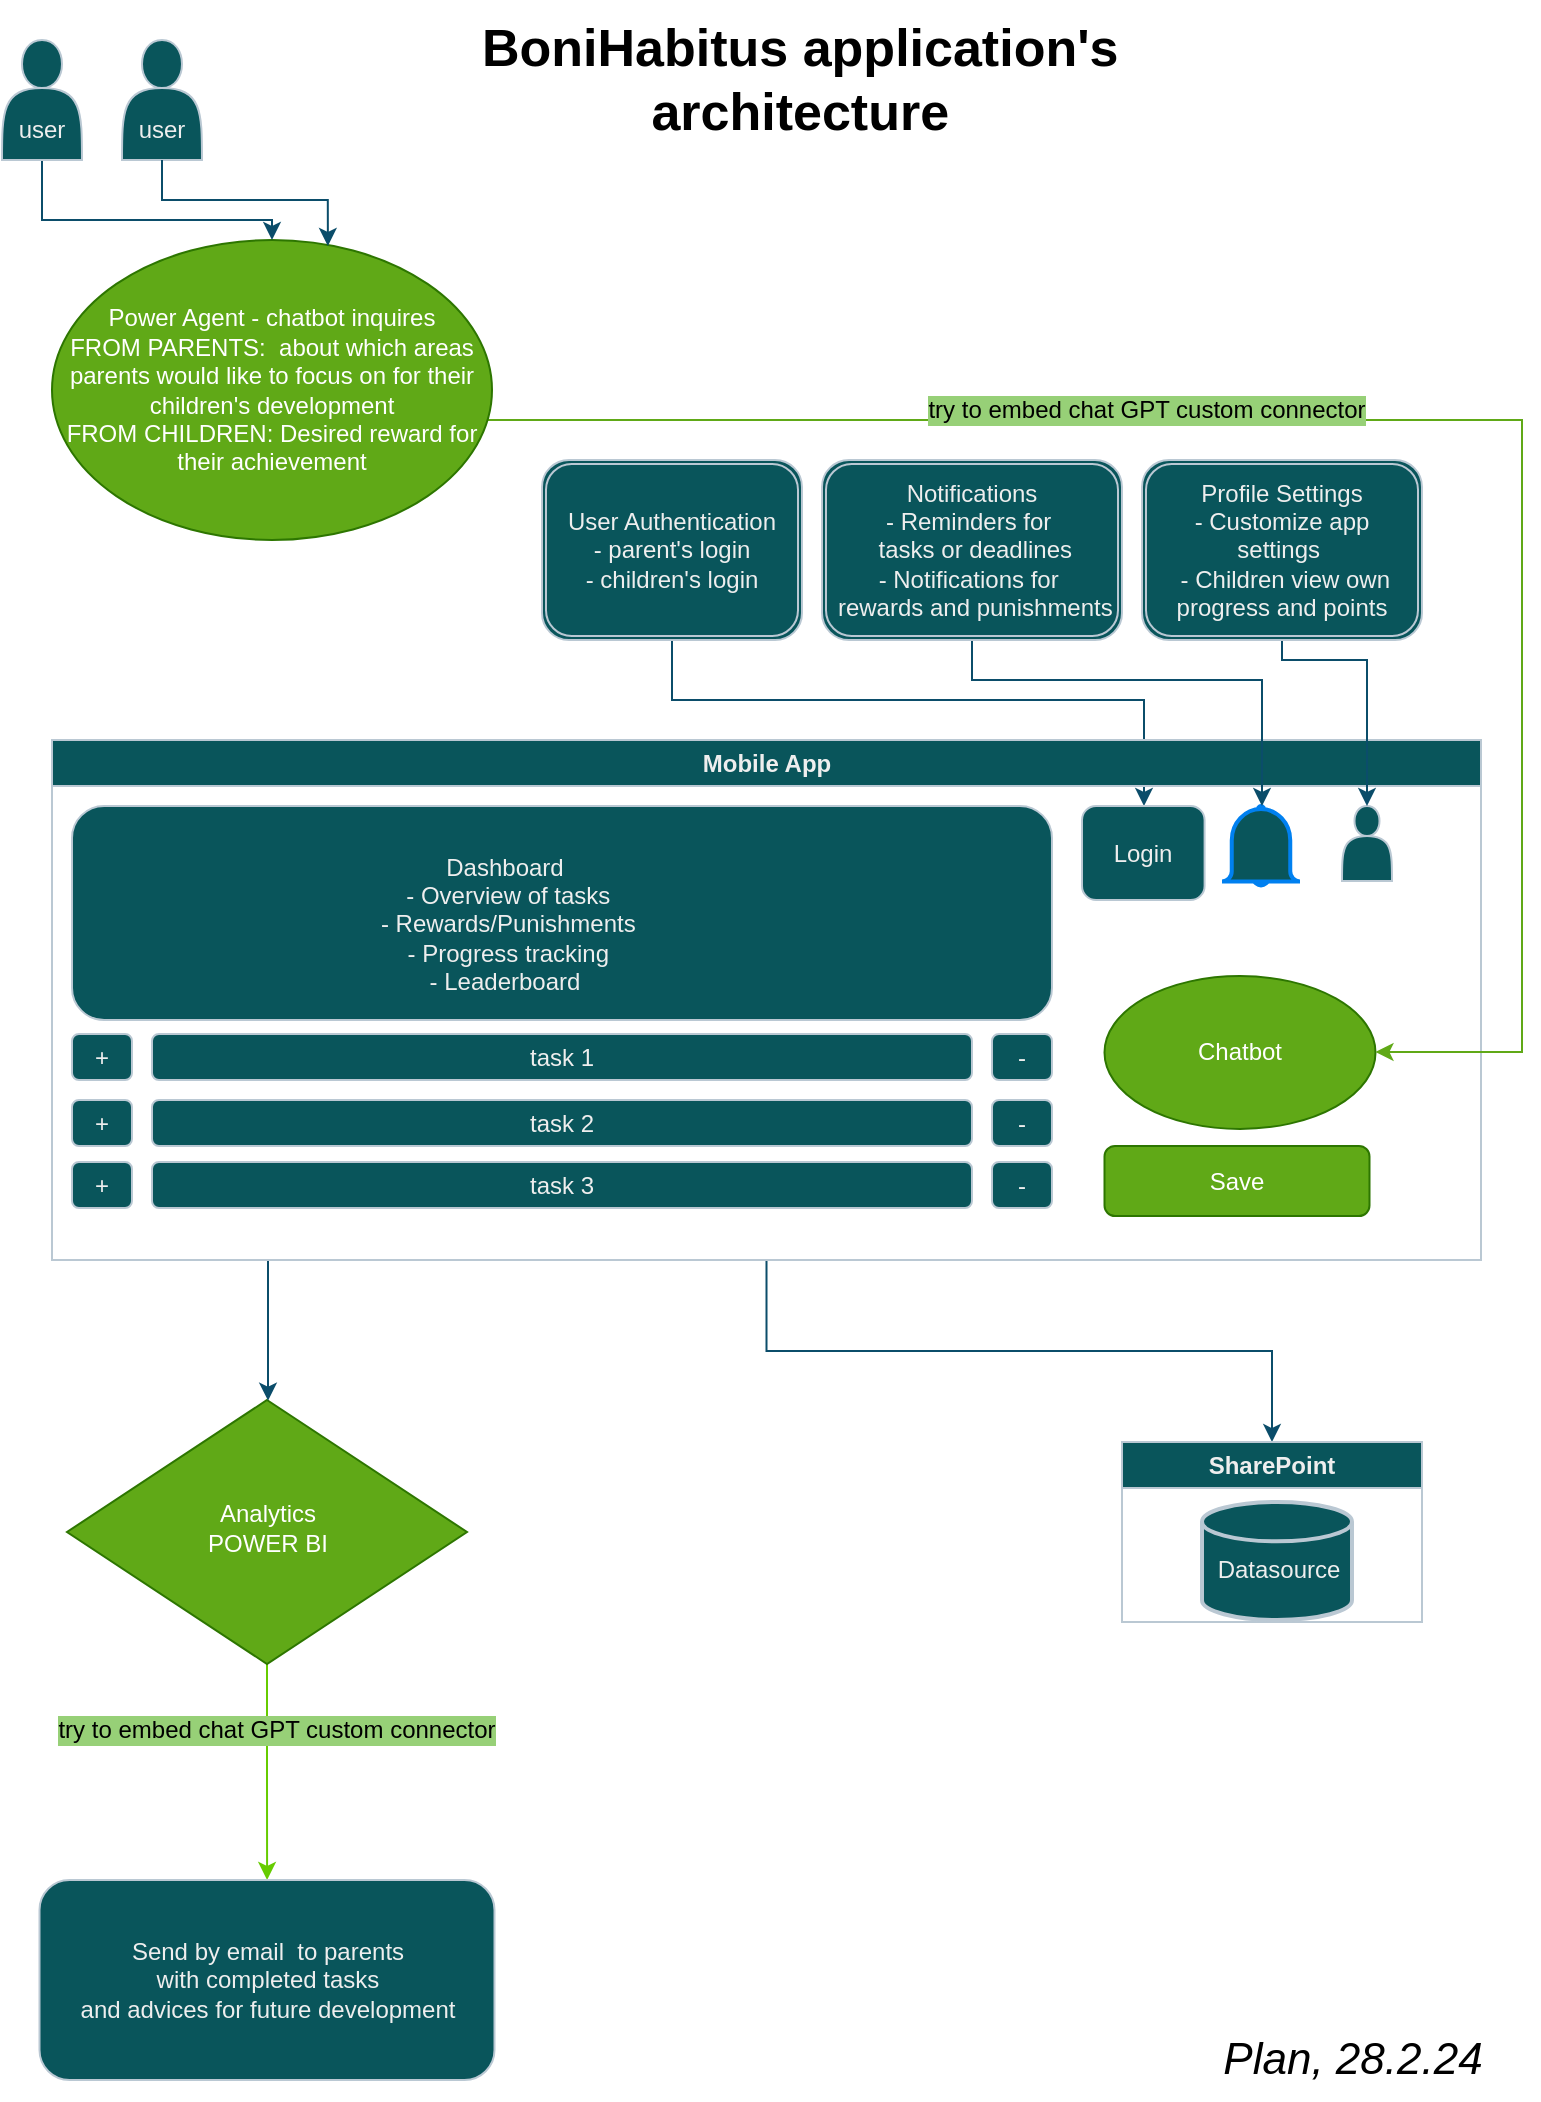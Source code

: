 <mxfile version="23.1.8" type="github">
  <diagram id="C5RBs43oDa-KdzZeNtuy" name="Page-1">
    <mxGraphModel dx="1426" dy="793" grid="1" gridSize="10" guides="1" tooltips="1" connect="1" arrows="1" fold="1" page="1" pageScale="1" pageWidth="827" pageHeight="1169" math="0" shadow="0">
      <root>
        <mxCell id="WIyWlLk6GJQsqaUBKTNV-0" />
        <mxCell id="WIyWlLk6GJQsqaUBKTNV-1" parent="WIyWlLk6GJQsqaUBKTNV-0" />
        <mxCell id="zC8_6s-sbMNwt-oXkP13-101" style="edgeStyle=orthogonalEdgeStyle;rounded=0;orthogonalLoop=1;jettySize=auto;html=1;strokeColor=#0B4D6A;" edge="1" parent="WIyWlLk6GJQsqaUBKTNV-1" source="zC8_6s-sbMNwt-oXkP13-88" target="zC8_6s-sbMNwt-oXkP13-98">
          <mxGeometry relative="1" as="geometry">
            <Array as="points">
              <mxPoint x="385" y="370" />
              <mxPoint x="621" y="370" />
            </Array>
          </mxGeometry>
        </mxCell>
        <mxCell id="zC8_6s-sbMNwt-oXkP13-88" value="User Authentication&lt;br style=&quot;border-color: var(--border-color);&quot;&gt;&lt;span style=&quot;&quot;&gt;- parent&#39;s login&lt;/span&gt;&lt;br style=&quot;border-color: var(--border-color);&quot;&gt;&lt;span style=&quot;&quot;&gt;- children&#39;s login&lt;/span&gt;" style="shape=ext;double=1;rounded=1;whiteSpace=wrap;html=1;strokeColor=#BAC8D3;fontColor=#EEEEEE;fillColor=#09555B;" vertex="1" parent="WIyWlLk6GJQsqaUBKTNV-1">
          <mxGeometry x="320" y="250" width="130" height="90" as="geometry" />
        </mxCell>
        <mxCell id="zC8_6s-sbMNwt-oXkP13-132" value="" style="edgeStyle=orthogonalEdgeStyle;rounded=0;orthogonalLoop=1;jettySize=auto;html=1;strokeColor=#66CC00;fontColor=#66CC00;" edge="1" parent="WIyWlLk6GJQsqaUBKTNV-1" source="zC8_6s-sbMNwt-oXkP13-57" target="zC8_6s-sbMNwt-oXkP13-131">
          <mxGeometry relative="1" as="geometry" />
        </mxCell>
        <mxCell id="zC8_6s-sbMNwt-oXkP13-57" value="Analytics&lt;br&gt;POWER BI" style="rhombus;whiteSpace=wrap;html=1;shadow=0;fontFamily=Helvetica;fontSize=12;align=center;strokeWidth=1;spacing=6;spacingTop=-4;labelBackgroundColor=none;fillColor=#60a917;strokeColor=#2D7600;fontColor=#ffffff;" vertex="1" parent="WIyWlLk6GJQsqaUBKTNV-1">
          <mxGeometry x="82.5" y="720" width="200" height="132" as="geometry" />
        </mxCell>
        <mxCell id="zC8_6s-sbMNwt-oXkP13-61" value="" style="edgeStyle=orthogonalEdgeStyle;rounded=0;orthogonalLoop=1;jettySize=auto;html=1;labelBackgroundColor=none;strokeColor=#0B4D6A;fontColor=default;" edge="1" parent="WIyWlLk6GJQsqaUBKTNV-1" source="zC8_6s-sbMNwt-oXkP13-62" target="zC8_6s-sbMNwt-oXkP13-57">
          <mxGeometry relative="1" as="geometry">
            <Array as="points">
              <mxPoint x="183" y="660" />
              <mxPoint x="183" y="660" />
            </Array>
          </mxGeometry>
        </mxCell>
        <mxCell id="zC8_6s-sbMNwt-oXkP13-105" style="edgeStyle=orthogonalEdgeStyle;rounded=0;orthogonalLoop=1;jettySize=auto;html=1;entryX=0.5;entryY=0;entryDx=0;entryDy=0;strokeColor=#0B4D6A;" edge="1" parent="WIyWlLk6GJQsqaUBKTNV-1" source="zC8_6s-sbMNwt-oXkP13-62" target="zC8_6s-sbMNwt-oXkP13-68">
          <mxGeometry relative="1" as="geometry" />
        </mxCell>
        <mxCell id="zC8_6s-sbMNwt-oXkP13-62" value="Mobile App" style="swimlane;whiteSpace=wrap;html=1;labelBackgroundColor=none;fillColor=#09555B;strokeColor=#BAC8D3;fontColor=#EEEEEE;" vertex="1" parent="WIyWlLk6GJQsqaUBKTNV-1">
          <mxGeometry x="75" y="390" width="714.5" height="260" as="geometry" />
        </mxCell>
        <mxCell id="zC8_6s-sbMNwt-oXkP13-64" value="Save" style="rounded=1;whiteSpace=wrap;html=1;strokeColor=#2D7600;labelBackgroundColor=none;fillColor=#60a917;fontColor=#ffffff;" vertex="1" parent="zC8_6s-sbMNwt-oXkP13-62">
          <mxGeometry x="526.25" y="203" width="132.5" height="35" as="geometry" />
        </mxCell>
        <mxCell id="zC8_6s-sbMNwt-oXkP13-72" value="" style="rounded=1;whiteSpace=wrap;html=1;labelBackgroundColor=none;fillColor=#09555B;strokeColor=#BAC8D3;fontColor=#EEEEEE;" vertex="1" parent="zC8_6s-sbMNwt-oXkP13-62">
          <mxGeometry x="10" y="33" width="490" height="107" as="geometry" />
        </mxCell>
        <mxCell id="zC8_6s-sbMNwt-oXkP13-73" value=" Dashboard&lt;br&gt;&amp;nbsp;- Overview of tasks&lt;br&gt;&amp;nbsp;- Rewards/Punishments&lt;br&gt;&amp;nbsp;- Progress tracking &lt;br&gt;- Leaderboard   " style="text;html=1;align=center;verticalAlign=middle;resizable=0;points=[];autosize=1;strokeColor=none;fillColor=none;labelBackgroundColor=none;fontColor=#EEEEEE;" vertex="1" parent="zC8_6s-sbMNwt-oXkP13-62">
          <mxGeometry x="151.25" y="46.5" width="150" height="90" as="geometry" />
        </mxCell>
        <mxCell id="zC8_6s-sbMNwt-oXkP13-74" value="task 1" style="rounded=1;whiteSpace=wrap;html=1;strokeColor=#BAC8D3;fontColor=#EEEEEE;fillColor=#09555B;" vertex="1" parent="zC8_6s-sbMNwt-oXkP13-62">
          <mxGeometry x="50" y="147" width="410" height="23" as="geometry" />
        </mxCell>
        <mxCell id="zC8_6s-sbMNwt-oXkP13-75" value="-" style="rounded=1;whiteSpace=wrap;html=1;strokeColor=#BAC8D3;fontColor=#EEEEEE;fillColor=#09555B;" vertex="1" parent="zC8_6s-sbMNwt-oXkP13-62">
          <mxGeometry x="470" y="147" width="30" height="23" as="geometry" />
        </mxCell>
        <mxCell id="zC8_6s-sbMNwt-oXkP13-76" value="+" style="rounded=1;whiteSpace=wrap;html=1;strokeColor=#BAC8D3;fontColor=#EEEEEE;fillColor=#09555B;" vertex="1" parent="zC8_6s-sbMNwt-oXkP13-62">
          <mxGeometry x="10" y="147" width="30" height="23" as="geometry" />
        </mxCell>
        <mxCell id="zC8_6s-sbMNwt-oXkP13-77" value="task 2" style="rounded=1;whiteSpace=wrap;html=1;strokeColor=#BAC8D3;fontColor=#EEEEEE;fillColor=#09555B;" vertex="1" parent="zC8_6s-sbMNwt-oXkP13-62">
          <mxGeometry x="50" y="180" width="410" height="23" as="geometry" />
        </mxCell>
        <mxCell id="zC8_6s-sbMNwt-oXkP13-78" value="-" style="rounded=1;whiteSpace=wrap;html=1;strokeColor=#BAC8D3;fontColor=#EEEEEE;fillColor=#09555B;" vertex="1" parent="zC8_6s-sbMNwt-oXkP13-62">
          <mxGeometry x="470" y="180" width="30" height="23" as="geometry" />
        </mxCell>
        <mxCell id="zC8_6s-sbMNwt-oXkP13-79" value="+" style="rounded=1;whiteSpace=wrap;html=1;strokeColor=#BAC8D3;fontColor=#EEEEEE;fillColor=#09555B;" vertex="1" parent="zC8_6s-sbMNwt-oXkP13-62">
          <mxGeometry x="10" y="180" width="30" height="23" as="geometry" />
        </mxCell>
        <mxCell id="zC8_6s-sbMNwt-oXkP13-83" value="" style="shape=actor;whiteSpace=wrap;html=1;strokeColor=#BAC8D3;fontColor=#EEEEEE;fillColor=#09555B;" vertex="1" parent="zC8_6s-sbMNwt-oXkP13-62">
          <mxGeometry x="645" y="33" width="25" height="37.5" as="geometry" />
        </mxCell>
        <mxCell id="zC8_6s-sbMNwt-oXkP13-92" value="" style="html=1;verticalLabelPosition=bottom;align=center;labelBackgroundColor=#ffffff;verticalAlign=top;strokeWidth=2;strokeColor=#0080F0;shadow=0;dashed=0;shape=mxgraph.ios7.icons.bell;fontColor=#EEEEEE;fillColor=#09555B;" vertex="1" parent="zC8_6s-sbMNwt-oXkP13-62">
          <mxGeometry x="585" y="33" width="39" height="40" as="geometry" />
        </mxCell>
        <mxCell id="zC8_6s-sbMNwt-oXkP13-98" value="Login" style="rounded=1;whiteSpace=wrap;html=1;strokeColor=#BAC8D3;fontColor=#EEEEEE;fillColor=#09555B;" vertex="1" parent="zC8_6s-sbMNwt-oXkP13-62">
          <mxGeometry x="515" y="33" width="61.3" height="47" as="geometry" />
        </mxCell>
        <mxCell id="zC8_6s-sbMNwt-oXkP13-120" value="Chatbot" style="ellipse;whiteSpace=wrap;html=1;strokeColor=#2D7600;fontColor=#ffffff;fillColor=#60a917;" vertex="1" parent="zC8_6s-sbMNwt-oXkP13-62">
          <mxGeometry x="526.25" y="118" width="135.5" height="76.5" as="geometry" />
        </mxCell>
        <mxCell id="zC8_6s-sbMNwt-oXkP13-68" value="SharePoint" style="swimlane;whiteSpace=wrap;html=1;strokeColor=#BAC8D3;labelBackgroundColor=none;fillColor=#09555B;fontColor=#EEEEEE;" vertex="1" parent="WIyWlLk6GJQsqaUBKTNV-1">
          <mxGeometry x="610" y="741" width="150" height="90" as="geometry" />
        </mxCell>
        <mxCell id="zC8_6s-sbMNwt-oXkP13-106" value="" style="strokeWidth=2;html=1;shape=mxgraph.flowchart.database;whiteSpace=wrap;strokeColor=#BAC8D3;fontColor=#EEEEEE;fillColor=#09555B;" vertex="1" parent="zC8_6s-sbMNwt-oXkP13-68">
          <mxGeometry x="40" y="30" width="75" height="59" as="geometry" />
        </mxCell>
        <mxCell id="zC8_6s-sbMNwt-oXkP13-69" value="Datasource" style="text;html=1;align=center;verticalAlign=middle;resizable=0;points=[];autosize=1;strokeColor=none;fillColor=none;fontColor=#EEEEEE;labelBackgroundColor=none;" vertex="1" parent="zC8_6s-sbMNwt-oXkP13-68">
          <mxGeometry x="37.5" y="49" width="80" height="30" as="geometry" />
        </mxCell>
        <mxCell id="zC8_6s-sbMNwt-oXkP13-102" style="edgeStyle=orthogonalEdgeStyle;rounded=0;orthogonalLoop=1;jettySize=auto;html=1;strokeColor=#0B4D6A;" edge="1" parent="WIyWlLk6GJQsqaUBKTNV-1" source="zC8_6s-sbMNwt-oXkP13-95" target="zC8_6s-sbMNwt-oXkP13-92">
          <mxGeometry relative="1" as="geometry">
            <Array as="points">
              <mxPoint x="535" y="360" />
              <mxPoint x="680" y="360" />
            </Array>
          </mxGeometry>
        </mxCell>
        <mxCell id="zC8_6s-sbMNwt-oXkP13-95" value="Notifications&lt;br style=&quot;border-color: var(--border-color);&quot;&gt;&lt;span style=&quot;&quot;&gt;- Reminders for&amp;nbsp;&lt;/span&gt;&lt;br style=&quot;border-color: var(--border-color);&quot;&gt;&lt;span style=&quot;&quot;&gt;&amp;nbsp;tasks or deadlines&lt;/span&gt;&lt;br style=&quot;border-color: var(--border-color);&quot;&gt;&lt;span style=&quot;&quot;&gt;- Notifications for&amp;nbsp;&lt;/span&gt;&lt;br style=&quot;border-color: var(--border-color);&quot;&gt;&lt;span style=&quot;&quot;&gt;&amp;nbsp;rewards and punishments&lt;/span&gt;" style="shape=ext;double=1;rounded=1;whiteSpace=wrap;html=1;strokeColor=#BAC8D3;fontColor=#EEEEEE;fillColor=#09555B;" vertex="1" parent="WIyWlLk6GJQsqaUBKTNV-1">
          <mxGeometry x="460" y="250" width="150" height="90" as="geometry" />
        </mxCell>
        <mxCell id="zC8_6s-sbMNwt-oXkP13-103" style="edgeStyle=orthogonalEdgeStyle;rounded=0;orthogonalLoop=1;jettySize=auto;html=1;entryX=0.5;entryY=0;entryDx=0;entryDy=0;strokeColor=#0B4D6A;" edge="1" parent="WIyWlLk6GJQsqaUBKTNV-1" source="zC8_6s-sbMNwt-oXkP13-99" target="zC8_6s-sbMNwt-oXkP13-83">
          <mxGeometry relative="1" as="geometry">
            <Array as="points">
              <mxPoint x="690" y="350" />
              <mxPoint x="733" y="350" />
            </Array>
          </mxGeometry>
        </mxCell>
        <mxCell id="zC8_6s-sbMNwt-oXkP13-99" value="Profile Settings&lt;br&gt;- Customize app settings&amp;nbsp;&lt;br&gt;&amp;nbsp;- Children view own progress and points " style="shape=ext;double=1;rounded=1;whiteSpace=wrap;html=1;strokeColor=#BAC8D3;fontColor=#EEEEEE;fillColor=#09555B;" vertex="1" parent="WIyWlLk6GJQsqaUBKTNV-1">
          <mxGeometry x="620" y="250" width="140" height="90" as="geometry" />
        </mxCell>
        <mxCell id="zC8_6s-sbMNwt-oXkP13-107" value="task 3" style="rounded=1;whiteSpace=wrap;html=1;strokeColor=#BAC8D3;fontColor=#EEEEEE;fillColor=#09555B;" vertex="1" parent="WIyWlLk6GJQsqaUBKTNV-1">
          <mxGeometry x="125" y="601" width="410" height="23" as="geometry" />
        </mxCell>
        <mxCell id="zC8_6s-sbMNwt-oXkP13-108" value="-" style="rounded=1;whiteSpace=wrap;html=1;strokeColor=#BAC8D3;fontColor=#EEEEEE;fillColor=#09555B;" vertex="1" parent="WIyWlLk6GJQsqaUBKTNV-1">
          <mxGeometry x="545" y="601" width="30" height="23" as="geometry" />
        </mxCell>
        <mxCell id="zC8_6s-sbMNwt-oXkP13-109" value="+" style="rounded=1;whiteSpace=wrap;html=1;strokeColor=#BAC8D3;fontColor=#EEEEEE;fillColor=#09555B;" vertex="1" parent="WIyWlLk6GJQsqaUBKTNV-1">
          <mxGeometry x="85" y="601" width="30" height="23" as="geometry" />
        </mxCell>
        <mxCell id="zC8_6s-sbMNwt-oXkP13-121" style="edgeStyle=orthogonalEdgeStyle;rounded=0;orthogonalLoop=1;jettySize=auto;html=1;strokeColor=#60A917;fontColor=#66CC00;fillColor=#60a917;" edge="1" parent="WIyWlLk6GJQsqaUBKTNV-1" source="zC8_6s-sbMNwt-oXkP13-111" target="zC8_6s-sbMNwt-oXkP13-120">
          <mxGeometry relative="1" as="geometry">
            <Array as="points">
              <mxPoint x="810" y="230" />
              <mxPoint x="810" y="546" />
            </Array>
          </mxGeometry>
        </mxCell>
        <mxCell id="zC8_6s-sbMNwt-oXkP13-111" value="Power Agent - chatbot inquires&lt;br style=&quot;border-color: var(--border-color); color: rgb(255, 255, 255);&quot;&gt;FROM PARENTS:&amp;nbsp; about which areas parents would like to focus on for their children&#39;s development&lt;br&gt;FROM CHILDREN:&amp;nbsp;Desired reward for their achievement&lt;span style=&quot;color: rgb(255, 255, 255);&quot;&gt;&lt;br&gt;&lt;/span&gt;" style="ellipse;whiteSpace=wrap;html=1;strokeColor=#2D7600;fontColor=#ffffff;fillColor=#60A917;" vertex="1" parent="WIyWlLk6GJQsqaUBKTNV-1">
          <mxGeometry x="75" y="140" width="220" height="150" as="geometry" />
        </mxCell>
        <mxCell id="zC8_6s-sbMNwt-oXkP13-128" style="edgeStyle=orthogonalEdgeStyle;rounded=0;orthogonalLoop=1;jettySize=auto;html=1;strokeColor=#0B4D6A;" edge="1" parent="WIyWlLk6GJQsqaUBKTNV-1" source="zC8_6s-sbMNwt-oXkP13-112" target="zC8_6s-sbMNwt-oXkP13-111">
          <mxGeometry relative="1" as="geometry">
            <Array as="points">
              <mxPoint x="70" y="130" />
              <mxPoint x="185" y="130" />
            </Array>
          </mxGeometry>
        </mxCell>
        <mxCell id="zC8_6s-sbMNwt-oXkP13-112" value="&lt;br&gt;&lt;br&gt;user" style="shape=actor;whiteSpace=wrap;html=1;strokeColor=#BAC8D3;fontColor=#EEEEEE;fillColor=#09555B;" vertex="1" parent="WIyWlLk6GJQsqaUBKTNV-1">
          <mxGeometry x="50" y="40" width="40" height="60" as="geometry" />
        </mxCell>
        <mxCell id="zC8_6s-sbMNwt-oXkP13-115" value="&lt;br&gt;&lt;br&gt;user" style="shape=actor;whiteSpace=wrap;html=1;strokeColor=#BAC8D3;fontColor=#EEEEEE;fillColor=#09555B;" vertex="1" parent="WIyWlLk6GJQsqaUBKTNV-1">
          <mxGeometry x="110" y="40" width="40" height="60" as="geometry" />
        </mxCell>
        <mxCell id="zC8_6s-sbMNwt-oXkP13-122" value="try to embed chat GPT custom connector" style="text;html=1;align=center;verticalAlign=middle;whiteSpace=wrap;rounded=0;fontColor=#000000;labelBackgroundColor=#97D077;" vertex="1" parent="WIyWlLk6GJQsqaUBKTNV-1">
          <mxGeometry x="490" y="210" width="265" height="30" as="geometry" />
        </mxCell>
        <mxCell id="zC8_6s-sbMNwt-oXkP13-52" value="&lt;font style=&quot;font-size: 26px;&quot;&gt;&lt;b&gt;&amp;nbsp;BoniHabitus&amp;nbsp;&lt;/b&gt;&lt;b style=&quot;border-color: var(--border-color);&quot;&gt;application&#39;s&lt;/b&gt;&lt;b&gt;&lt;br&gt;&amp;nbsp;architecture&lt;/b&gt;&lt;/font&gt;" style="text;html=1;align=center;verticalAlign=middle;resizable=0;points=[];autosize=1;strokeColor=none;fillColor=none;labelBackgroundColor=none;fontColor=#000000;" vertex="1" parent="WIyWlLk6GJQsqaUBKTNV-1">
          <mxGeometry x="270" y="20" width="350" height="80" as="geometry" />
        </mxCell>
        <mxCell id="zC8_6s-sbMNwt-oXkP13-44" value="&lt;font style=&quot;&quot; size=&quot;1&quot;&gt;&lt;i style=&quot;font-size: 22px;&quot;&gt;Plan, 28.2.24&lt;/i&gt;&lt;/font&gt;" style="text;html=1;align=center;verticalAlign=middle;resizable=0;points=[];autosize=1;strokeColor=none;fillColor=none;labelBackgroundColor=none;fontColor=#000000;" vertex="1" parent="WIyWlLk6GJQsqaUBKTNV-1">
          <mxGeometry x="650" y="1030" width="150" height="40" as="geometry" />
        </mxCell>
        <mxCell id="zC8_6s-sbMNwt-oXkP13-130" style="edgeStyle=orthogonalEdgeStyle;rounded=0;orthogonalLoop=1;jettySize=auto;html=1;entryX=0.627;entryY=0.02;entryDx=0;entryDy=0;entryPerimeter=0;strokeColor=#0B4D6A;" edge="1" parent="WIyWlLk6GJQsqaUBKTNV-1" source="zC8_6s-sbMNwt-oXkP13-115" target="zC8_6s-sbMNwt-oXkP13-111">
          <mxGeometry relative="1" as="geometry" />
        </mxCell>
        <mxCell id="zC8_6s-sbMNwt-oXkP13-131" value="Send by email&amp;nbsp; to parents &lt;br&gt;with completed tasks &lt;br&gt;and advices for future development" style="rounded=1;whiteSpace=wrap;html=1;strokeColor=#BAC8D3;fontColor=#EEEEEE;fillColor=#09555B;" vertex="1" parent="WIyWlLk6GJQsqaUBKTNV-1">
          <mxGeometry x="68.75" y="960" width="227.5" height="100" as="geometry" />
        </mxCell>
        <mxCell id="zC8_6s-sbMNwt-oXkP13-133" value="try to embed chat GPT custom connector" style="text;html=1;align=center;verticalAlign=middle;whiteSpace=wrap;rounded=0;fontColor=#000000;labelBackgroundColor=#97D077;" vertex="1" parent="WIyWlLk6GJQsqaUBKTNV-1">
          <mxGeometry x="55" y="870" width="265" height="30" as="geometry" />
        </mxCell>
      </root>
    </mxGraphModel>
  </diagram>
</mxfile>
